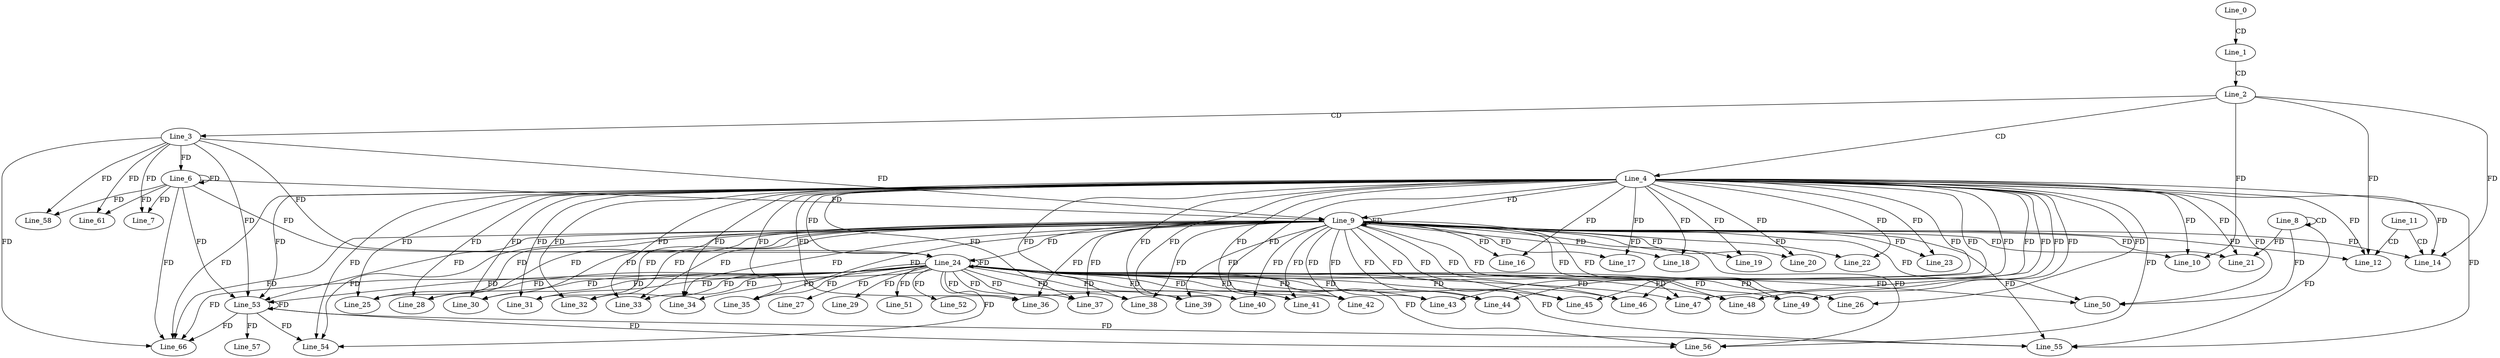 digraph G {
  Line_0;
  Line_1;
  Line_2;
  Line_3;
  Line_4;
  Line_6;
  Line_6;
  Line_7;
  Line_8;
  Line_8;
  Line_9;
  Line_9;
  Line_10;
  Line_11;
  Line_12;
  Line_12;
  Line_14;
  Line_16;
  Line_17;
  Line_18;
  Line_19;
  Line_20;
  Line_21;
  Line_22;
  Line_23;
  Line_24;
  Line_24;
  Line_25;
  Line_26;
  Line_27;
  Line_28;
  Line_29;
  Line_30;
  Line_31;
  Line_32;
  Line_33;
  Line_34;
  Line_35;
  Line_36;
  Line_37;
  Line_38;
  Line_39;
  Line_40;
  Line_41;
  Line_42;
  Line_43;
  Line_44;
  Line_45;
  Line_46;
  Line_47;
  Line_48;
  Line_49;
  Line_50;
  Line_51;
  Line_52;
  Line_53;
  Line_53;
  Line_54;
  Line_55;
  Line_56;
  Line_57;
  Line_58;
  Line_61;
  Line_66;
  Line_0 -> Line_1 [ label="CD" ];
  Line_1 -> Line_2 [ label="CD" ];
  Line_2 -> Line_3 [ label="CD" ];
  Line_2 -> Line_4 [ label="CD" ];
  Line_3 -> Line_6 [ label="FD" ];
  Line_6 -> Line_6 [ label="FD" ];
  Line_3 -> Line_7 [ label="FD" ];
  Line_6 -> Line_7 [ label="FD" ];
  Line_8 -> Line_8 [ label="CD" ];
  Line_4 -> Line_9 [ label="FD" ];
  Line_9 -> Line_9 [ label="FD" ];
  Line_3 -> Line_9 [ label="FD" ];
  Line_6 -> Line_9 [ label="FD" ];
  Line_4 -> Line_10 [ label="FD" ];
  Line_9 -> Line_10 [ label="FD" ];
  Line_2 -> Line_10 [ label="FD" ];
  Line_11 -> Line_12 [ label="CD" ];
  Line_4 -> Line_12 [ label="FD" ];
  Line_9 -> Line_12 [ label="FD" ];
  Line_2 -> Line_12 [ label="FD" ];
  Line_11 -> Line_14 [ label="CD" ];
  Line_4 -> Line_14 [ label="FD" ];
  Line_9 -> Line_14 [ label="FD" ];
  Line_2 -> Line_14 [ label="FD" ];
  Line_4 -> Line_16 [ label="FD" ];
  Line_9 -> Line_16 [ label="FD" ];
  Line_4 -> Line_17 [ label="FD" ];
  Line_9 -> Line_17 [ label="FD" ];
  Line_4 -> Line_18 [ label="FD" ];
  Line_9 -> Line_18 [ label="FD" ];
  Line_4 -> Line_19 [ label="FD" ];
  Line_9 -> Line_19 [ label="FD" ];
  Line_4 -> Line_20 [ label="FD" ];
  Line_9 -> Line_20 [ label="FD" ];
  Line_4 -> Line_21 [ label="FD" ];
  Line_9 -> Line_21 [ label="FD" ];
  Line_8 -> Line_21 [ label="FD" ];
  Line_4 -> Line_22 [ label="FD" ];
  Line_9 -> Line_22 [ label="FD" ];
  Line_4 -> Line_23 [ label="FD" ];
  Line_9 -> Line_23 [ label="FD" ];
  Line_4 -> Line_24 [ label="FD" ];
  Line_9 -> Line_24 [ label="FD" ];
  Line_24 -> Line_24 [ label="FD" ];
  Line_3 -> Line_24 [ label="FD" ];
  Line_6 -> Line_24 [ label="FD" ];
  Line_4 -> Line_25 [ label="FD" ];
  Line_9 -> Line_25 [ label="FD" ];
  Line_24 -> Line_25 [ label="FD" ];
  Line_4 -> Line_26 [ label="FD" ];
  Line_9 -> Line_26 [ label="FD" ];
  Line_24 -> Line_26 [ label="FD" ];
  Line_24 -> Line_27 [ label="FD" ];
  Line_4 -> Line_28 [ label="FD" ];
  Line_9 -> Line_28 [ label="FD" ];
  Line_24 -> Line_28 [ label="FD" ];
  Line_24 -> Line_29 [ label="FD" ];
  Line_4 -> Line_30 [ label="FD" ];
  Line_9 -> Line_30 [ label="FD" ];
  Line_24 -> Line_30 [ label="FD" ];
  Line_4 -> Line_31 [ label="FD" ];
  Line_9 -> Line_31 [ label="FD" ];
  Line_24 -> Line_31 [ label="FD" ];
  Line_4 -> Line_32 [ label="FD" ];
  Line_9 -> Line_32 [ label="FD" ];
  Line_24 -> Line_32 [ label="FD" ];
  Line_4 -> Line_33 [ label="FD" ];
  Line_9 -> Line_33 [ label="FD" ];
  Line_24 -> Line_33 [ label="FD" ];
  Line_4 -> Line_34 [ label="FD" ];
  Line_9 -> Line_34 [ label="FD" ];
  Line_24 -> Line_34 [ label="FD" ];
  Line_4 -> Line_35 [ label="FD" ];
  Line_9 -> Line_35 [ label="FD" ];
  Line_24 -> Line_35 [ label="FD" ];
  Line_4 -> Line_36 [ label="FD" ];
  Line_9 -> Line_36 [ label="FD" ];
  Line_24 -> Line_36 [ label="FD" ];
  Line_4 -> Line_37 [ label="FD" ];
  Line_9 -> Line_37 [ label="FD" ];
  Line_24 -> Line_37 [ label="FD" ];
  Line_4 -> Line_38 [ label="FD" ];
  Line_9 -> Line_38 [ label="FD" ];
  Line_24 -> Line_38 [ label="FD" ];
  Line_4 -> Line_39 [ label="FD" ];
  Line_9 -> Line_39 [ label="FD" ];
  Line_24 -> Line_39 [ label="FD" ];
  Line_4 -> Line_40 [ label="FD" ];
  Line_9 -> Line_40 [ label="FD" ];
  Line_24 -> Line_40 [ label="FD" ];
  Line_4 -> Line_41 [ label="FD" ];
  Line_9 -> Line_41 [ label="FD" ];
  Line_24 -> Line_41 [ label="FD" ];
  Line_4 -> Line_42 [ label="FD" ];
  Line_9 -> Line_42 [ label="FD" ];
  Line_24 -> Line_42 [ label="FD" ];
  Line_4 -> Line_43 [ label="FD" ];
  Line_9 -> Line_43 [ label="FD" ];
  Line_24 -> Line_43 [ label="FD" ];
  Line_4 -> Line_44 [ label="FD" ];
  Line_9 -> Line_44 [ label="FD" ];
  Line_24 -> Line_44 [ label="FD" ];
  Line_4 -> Line_45 [ label="FD" ];
  Line_9 -> Line_45 [ label="FD" ];
  Line_24 -> Line_45 [ label="FD" ];
  Line_4 -> Line_46 [ label="FD" ];
  Line_9 -> Line_46 [ label="FD" ];
  Line_24 -> Line_46 [ label="FD" ];
  Line_4 -> Line_47 [ label="FD" ];
  Line_9 -> Line_47 [ label="FD" ];
  Line_24 -> Line_47 [ label="FD" ];
  Line_4 -> Line_48 [ label="FD" ];
  Line_9 -> Line_48 [ label="FD" ];
  Line_24 -> Line_48 [ label="FD" ];
  Line_4 -> Line_49 [ label="FD" ];
  Line_9 -> Line_49 [ label="FD" ];
  Line_24 -> Line_49 [ label="FD" ];
  Line_4 -> Line_50 [ label="FD" ];
  Line_9 -> Line_50 [ label="FD" ];
  Line_24 -> Line_50 [ label="FD" ];
  Line_8 -> Line_50 [ label="FD" ];
  Line_24 -> Line_51 [ label="FD" ];
  Line_24 -> Line_52 [ label="FD" ];
  Line_4 -> Line_53 [ label="FD" ];
  Line_9 -> Line_53 [ label="FD" ];
  Line_24 -> Line_53 [ label="FD" ];
  Line_53 -> Line_53 [ label="FD" ];
  Line_3 -> Line_53 [ label="FD" ];
  Line_6 -> Line_53 [ label="FD" ];
  Line_4 -> Line_54 [ label="FD" ];
  Line_9 -> Line_54 [ label="FD" ];
  Line_24 -> Line_54 [ label="FD" ];
  Line_53 -> Line_54 [ label="FD" ];
  Line_4 -> Line_55 [ label="FD" ];
  Line_9 -> Line_55 [ label="FD" ];
  Line_24 -> Line_55 [ label="FD" ];
  Line_53 -> Line_55 [ label="FD" ];
  Line_8 -> Line_55 [ label="FD" ];
  Line_4 -> Line_56 [ label="FD" ];
  Line_9 -> Line_56 [ label="FD" ];
  Line_24 -> Line_56 [ label="FD" ];
  Line_53 -> Line_56 [ label="FD" ];
  Line_53 -> Line_57 [ label="FD" ];
  Line_3 -> Line_58 [ label="FD" ];
  Line_6 -> Line_58 [ label="FD" ];
  Line_3 -> Line_61 [ label="FD" ];
  Line_6 -> Line_61 [ label="FD" ];
  Line_4 -> Line_66 [ label="FD" ];
  Line_9 -> Line_66 [ label="FD" ];
  Line_24 -> Line_66 [ label="FD" ];
  Line_53 -> Line_66 [ label="FD" ];
  Line_3 -> Line_66 [ label="FD" ];
  Line_6 -> Line_66 [ label="FD" ];
}
